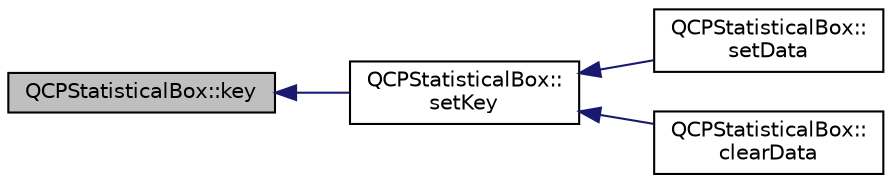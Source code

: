digraph "QCPStatisticalBox::key"
{
  edge [fontname="Helvetica",fontsize="10",labelfontname="Helvetica",labelfontsize="10"];
  node [fontname="Helvetica",fontsize="10",shape=record];
  rankdir="LR";
  Node174 [label="QCPStatisticalBox::key",height=0.2,width=0.4,color="black", fillcolor="grey75", style="filled", fontcolor="black"];
  Node174 -> Node175 [dir="back",color="midnightblue",fontsize="10",style="solid",fontname="Helvetica"];
  Node175 [label="QCPStatisticalBox::\lsetKey",height=0.2,width=0.4,color="black", fillcolor="white", style="filled",URL="$class_q_c_p_statistical_box.html#a84a1c6d34b2f9af40bca0c527d51e97e"];
  Node175 -> Node176 [dir="back",color="midnightblue",fontsize="10",style="solid",fontname="Helvetica"];
  Node176 [label="QCPStatisticalBox::\lsetData",height=0.2,width=0.4,color="black", fillcolor="white", style="filled",URL="$class_q_c_p_statistical_box.html#adf50c57b635edb12470c0e4a986aff37"];
  Node175 -> Node177 [dir="back",color="midnightblue",fontsize="10",style="solid",fontname="Helvetica"];
  Node177 [label="QCPStatisticalBox::\lclearData",height=0.2,width=0.4,color="black", fillcolor="white", style="filled",URL="$class_q_c_p_statistical_box.html#a19112994449df0c20287858436cc68e3"];
}
